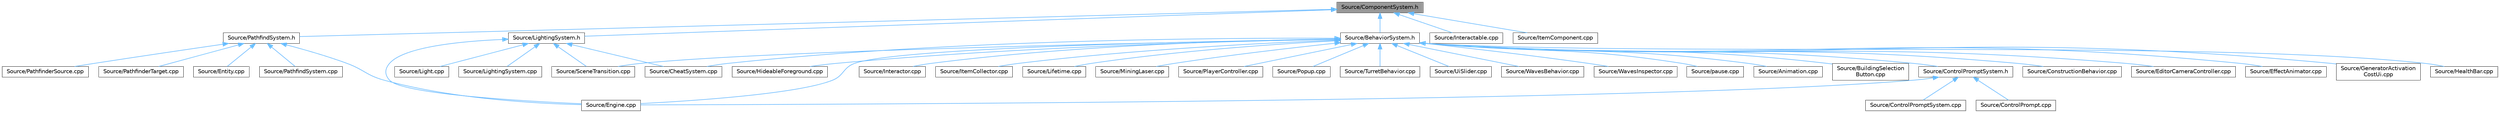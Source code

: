 digraph "Source/ComponentSystem.h"
{
 // LATEX_PDF_SIZE
  bgcolor="transparent";
  edge [fontname=Helvetica,fontsize=10,labelfontname=Helvetica,labelfontsize=10];
  node [fontname=Helvetica,fontsize=10,shape=box,height=0.2,width=0.4];
  Node1 [id="Node000001",label="Source/ComponentSystem.h",height=0.2,width=0.4,color="gray40", fillcolor="grey60", style="filled", fontcolor="black",tooltip="System that keeps track of a specific kind of Component."];
  Node1 -> Node2 [id="edge1_Node000001_Node000002",dir="back",color="steelblue1",style="solid",tooltip=" "];
  Node2 [id="Node000002",label="Source/BehaviorSystem.h",height=0.2,width=0.4,color="grey40", fillcolor="white", style="filled",URL="$db/d32/BehaviorSystem_8h.html",tooltip="System that keeps track of and updates a specific kind of Behavior."];
  Node2 -> Node3 [id="edge2_Node000002_Node000003",dir="back",color="steelblue1",style="solid",tooltip=" "];
  Node3 [id="Node000003",label="Source/Animation.cpp",height=0.2,width=0.4,color="grey40", fillcolor="white", style="filled",URL="$d3/da9/Animation_8cpp.html",tooltip="animation component implimentation"];
  Node2 -> Node4 [id="edge3_Node000002_Node000004",dir="back",color="steelblue1",style="solid",tooltip=" "];
  Node4 [id="Node000004",label="Source/BuildingSelection\lButton.cpp",height=0.2,width=0.4,color="grey40", fillcolor="white", style="filled",URL="$db/d86/BuildingSelectionButton_8cpp.html",tooltip="button that selects which building the ConstructionManager should place"];
  Node2 -> Node5 [id="edge4_Node000002_Node000005",dir="back",color="steelblue1",style="solid",tooltip=" "];
  Node5 [id="Node000005",label="Source/CheatSystem.cpp",height=0.2,width=0.4,color="grey40", fillcolor="white", style="filled",URL="$da/d87/CheatSystem_8cpp.html",tooltip="CheatSystem Class definition."];
  Node2 -> Node6 [id="edge5_Node000002_Node000006",dir="back",color="steelblue1",style="solid",tooltip=" "];
  Node6 [id="Node000006",label="Source/ConstructionBehavior.cpp",height=0.2,width=0.4,color="grey40", fillcolor="white", style="filled",URL="$d7/ded/ConstructionBehavior_8cpp.html",tooltip="handles the construction of towers and modification of terrain"];
  Node2 -> Node7 [id="edge6_Node000002_Node000007",dir="back",color="steelblue1",style="solid",tooltip=" "];
  Node7 [id="Node000007",label="Source/ControlPromptSystem.h",height=0.2,width=0.4,color="grey40", fillcolor="white", style="filled",URL="$d5/db3/ControlPromptSystem_8h.html",tooltip="System that displays ControlPrompts from Actions."];
  Node7 -> Node8 [id="edge7_Node000007_Node000008",dir="back",color="steelblue1",style="solid",tooltip=" "];
  Node8 [id="Node000008",label="Source/ControlPrompt.cpp",height=0.2,width=0.4,color="grey40", fillcolor="white", style="filled",URL="$d2/d66/ControlPrompt_8cpp.html",tooltip="Displays a control prompt for an ActionReference."];
  Node7 -> Node9 [id="edge8_Node000007_Node000009",dir="back",color="steelblue1",style="solid",tooltip=" "];
  Node9 [id="Node000009",label="Source/ControlPromptSystem.cpp",height=0.2,width=0.4,color="grey40", fillcolor="white", style="filled",URL="$dd/d99/ControlPromptSystem_8cpp.html",tooltip="System that displays ControlPrompts from Actions."];
  Node7 -> Node10 [id="edge9_Node000007_Node000010",dir="back",color="steelblue1",style="solid",tooltip=" "];
  Node10 [id="Node000010",label="Source/Engine.cpp",height=0.2,width=0.4,color="grey40", fillcolor="white", style="filled",URL="$d6/d0c/Engine_8cpp.html",tooltip="Engine class."];
  Node2 -> Node11 [id="edge10_Node000002_Node000011",dir="back",color="steelblue1",style="solid",tooltip=" "];
  Node11 [id="Node000011",label="Source/EditorCameraController.cpp",height=0.2,width=0.4,color="grey40", fillcolor="white", style="filled",URL="$d4/d1e/EditorCameraController_8cpp.html",tooltip="controls the camera while in the editor"];
  Node2 -> Node12 [id="edge11_Node000002_Node000012",dir="back",color="steelblue1",style="solid",tooltip=" "];
  Node12 [id="Node000012",label="Source/EffectAnimator.cpp",height=0.2,width=0.4,color="grey40", fillcolor="white", style="filled",URL="$dc/dd4/EffectAnimator_8cpp.html",tooltip="Component that animates a Transform's matrix."];
  Node2 -> Node10 [id="edge12_Node000002_Node000010",dir="back",color="steelblue1",style="solid",tooltip=" "];
  Node2 -> Node13 [id="edge13_Node000002_Node000013",dir="back",color="steelblue1",style="solid",tooltip=" "];
  Node13 [id="Node000013",label="Source/GeneratorActivation\lCostUi.cpp",height=0.2,width=0.4,color="grey40", fillcolor="white", style="filled",URL="$de/df8/GeneratorActivationCostUi_8cpp.html",tooltip="displays the costs of activating generators"];
  Node2 -> Node14 [id="edge14_Node000002_Node000014",dir="back",color="steelblue1",style="solid",tooltip=" "];
  Node14 [id="Node000014",label="Source/HealthBar.cpp",height=0.2,width=0.4,color="grey40", fillcolor="white", style="filled",URL="$d9/d01/HealthBar_8cpp.html",tooltip="health bar UI that displays offset from an Entity with a Health component"];
  Node2 -> Node15 [id="edge15_Node000002_Node000015",dir="back",color="steelblue1",style="solid",tooltip=" "];
  Node15 [id="Node000015",label="Source/HideableForeground.cpp",height=0.2,width=0.4,color="grey40", fillcolor="white", style="filled",URL="$da/da6/HideableForeground_8cpp.html",tooltip="Component that hides an attached Sprite when it overlaps something."];
  Node2 -> Node16 [id="edge16_Node000002_Node000016",dir="back",color="steelblue1",style="solid",tooltip=" "];
  Node16 [id="Node000016",label="Source/Interactor.cpp",height=0.2,width=0.4,color="grey40", fillcolor="white", style="filled",URL="$de/de6/Interactor_8cpp.html",tooltip="Behavior that can interact with nearby Interactable Components."];
  Node2 -> Node17 [id="edge17_Node000002_Node000017",dir="back",color="steelblue1",style="solid",tooltip=" "];
  Node17 [id="Node000017",label="Source/ItemCollector.cpp",height=0.2,width=0.4,color="grey40", fillcolor="white", style="filled",URL="$d1/db9/ItemCollector_8cpp.html",tooltip="Component that attracts and collects item entities in the world."];
  Node2 -> Node18 [id="edge18_Node000002_Node000018",dir="back",color="steelblue1",style="solid",tooltip=" "];
  Node18 [id="Node000018",label="Source/Lifetime.cpp",height=0.2,width=0.4,color="grey40", fillcolor="white", style="filled",URL="$df/df1/Lifetime_8cpp.html",tooltip="Component that destroys it's Enity after a given length of time."];
  Node2 -> Node19 [id="edge19_Node000002_Node000019",dir="back",color="steelblue1",style="solid",tooltip=" "];
  Node19 [id="Node000019",label="Source/MiningLaser.cpp",height=0.2,width=0.4,color="grey40", fillcolor="white", style="filled",URL="$d6/db4/MiningLaser_8cpp.html",tooltip="Digging laser controllable by an entity."];
  Node2 -> Node20 [id="edge20_Node000002_Node000020",dir="back",color="steelblue1",style="solid",tooltip=" "];
  Node20 [id="Node000020",label="Source/PlayerController.cpp",height=0.2,width=0.4,color="grey40", fillcolor="white", style="filled",URL="$d3/d7e/PlayerController_8cpp.html",tooltip="PlayerController Behaviour Class."];
  Node2 -> Node21 [id="edge21_Node000002_Node000021",dir="back",color="steelblue1",style="solid",tooltip=" "];
  Node21 [id="Node000021",label="Source/Popup.cpp",height=0.2,width=0.4,color="grey40", fillcolor="white", style="filled",URL="$d8/dc8/Popup_8cpp.html",tooltip="DESCRIPTION HERE."];
  Node2 -> Node22 [id="edge22_Node000002_Node000022",dir="back",color="steelblue1",style="solid",tooltip=" "];
  Node22 [id="Node000022",label="Source/SceneTransition.cpp",height=0.2,width=0.4,color="grey40", fillcolor="white", style="filled",URL="$d3/dfb/SceneTransition_8cpp.html",tooltip="fades a texture out and in when transitioning between scenes"];
  Node2 -> Node23 [id="edge23_Node000002_Node000023",dir="back",color="steelblue1",style="solid",tooltip=" "];
  Node23 [id="Node000023",label="Source/TurretBehavior.cpp",height=0.2,width=0.4,color="grey40", fillcolor="white", style="filled",URL="$dc/d0a/TurretBehavior_8cpp.html",tooltip="Behavior Compenent for Basic Turret"];
  Node2 -> Node24 [id="edge24_Node000002_Node000024",dir="back",color="steelblue1",style="solid",tooltip=" "];
  Node24 [id="Node000024",label="Source/UiSlider.cpp",height=0.2,width=0.4,color="grey40", fillcolor="white", style="filled",URL="$d7/d90/UiSlider_8cpp.html",tooltip="Ui Slider component."];
  Node2 -> Node25 [id="edge25_Node000002_Node000025",dir="back",color="steelblue1",style="solid",tooltip=" "];
  Node25 [id="Node000025",label="Source/WavesBehavior.cpp",height=0.2,width=0.4,color="grey40", fillcolor="white", style="filled",URL="$db/d72/WavesBehavior_8cpp.html",tooltip="Definitions for wave and spawning behavior."];
  Node2 -> Node26 [id="edge26_Node000002_Node000026",dir="back",color="steelblue1",style="solid",tooltip=" "];
  Node26 [id="Node000026",label="Source/WavesInspector.cpp",height=0.2,width=0.4,color="grey40", fillcolor="white", style="filled",URL="$d2/d6b/WavesInspector_8cpp.html",tooltip="Definitions for wave and spawning editing in game."];
  Node2 -> Node27 [id="edge27_Node000002_Node000027",dir="back",color="steelblue1",style="solid",tooltip=" "];
  Node27 [id="Node000027",label="Source/pause.cpp",height=0.2,width=0.4,color="grey40", fillcolor="white", style="filled",URL="$dc/d6c/pause_8cpp.html",tooltip="Component that pauses the game when the PauseComponent button is pressed."];
  Node1 -> Node28 [id="edge28_Node000001_Node000028",dir="back",color="steelblue1",style="solid",tooltip=" "];
  Node28 [id="Node000028",label="Source/Interactable.cpp",height=0.2,width=0.4,color="grey40", fillcolor="white", style="filled",URL="$dc/dab/Interactable_8cpp.html",tooltip="Component which can be interacted with by pressing a button when nearby."];
  Node1 -> Node29 [id="edge29_Node000001_Node000029",dir="back",color="steelblue1",style="solid",tooltip=" "];
  Node29 [id="Node000029",label="Source/ItemComponent.cpp",height=0.2,width=0.4,color="grey40", fillcolor="white", style="filled",URL="$d2/d5a/ItemComponent_8cpp.html",tooltip="Item in the world that can be picked up."];
  Node1 -> Node30 [id="edge30_Node000001_Node000030",dir="back",color="steelblue1",style="solid",tooltip=" "];
  Node30 [id="Node000030",label="Source/LightingSystem.h",height=0.2,width=0.4,color="grey40", fillcolor="white", style="filled",URL="$d4/dbd/LightingSystem_8h.html",tooltip="Lighting system interface."];
  Node30 -> Node5 [id="edge31_Node000030_Node000005",dir="back",color="steelblue1",style="solid",tooltip=" "];
  Node30 -> Node10 [id="edge32_Node000030_Node000010",dir="back",color="steelblue1",style="solid",tooltip=" "];
  Node30 -> Node31 [id="edge33_Node000030_Node000031",dir="back",color="steelblue1",style="solid",tooltip=" "];
  Node31 [id="Node000031",label="Source/Light.cpp",height=0.2,width=0.4,color="grey40", fillcolor="white", style="filled",URL="$d2/d41/Light_8cpp.html",tooltip="Light source component. It shines."];
  Node30 -> Node32 [id="edge34_Node000030_Node000032",dir="back",color="steelblue1",style="solid",tooltip=" "];
  Node32 [id="Node000032",label="Source/LightingSystem.cpp",height=0.2,width=0.4,color="grey40", fillcolor="white", style="filled",URL="$d3/d85/LightingSystem_8cpp.html",tooltip="Renders lights in the scene."];
  Node30 -> Node22 [id="edge35_Node000030_Node000022",dir="back",color="steelblue1",style="solid",tooltip=" "];
  Node1 -> Node33 [id="edge36_Node000001_Node000033",dir="back",color="steelblue1",style="solid",tooltip=" "];
  Node33 [id="Node000033",label="Source/PathfindSystem.h",height=0.2,width=0.4,color="grey40", fillcolor="white", style="filled",URL="$d2/d4b/PathfindSystem_8h.html",tooltip="System in charge of pathfinding. Keeps track of targets, runs the flowfield algorithm."];
  Node33 -> Node10 [id="edge37_Node000033_Node000010",dir="back",color="steelblue1",style="solid",tooltip=" "];
  Node33 -> Node34 [id="edge38_Node000033_Node000034",dir="back",color="steelblue1",style="solid",tooltip=" "];
  Node34 [id="Node000034",label="Source/Entity.cpp",height=0.2,width=0.4,color="grey40", fillcolor="white", style="filled",URL="$df/de9/Entity_8cpp.html",tooltip="Function definitions for the Entity class."];
  Node33 -> Node35 [id="edge39_Node000033_Node000035",dir="back",color="steelblue1",style="solid",tooltip=" "];
  Node35 [id="Node000035",label="Source/PathfindSystem.cpp",height=0.2,width=0.4,color="grey40", fillcolor="white", style="filled",URL="$d5/ded/PathfindSystem_8cpp.html",tooltip="System in charge of pathfinding. Keeps track of targets, runs the flowfield algorithm."];
  Node33 -> Node36 [id="edge40_Node000033_Node000036",dir="back",color="steelblue1",style="solid",tooltip=" "];
  Node36 [id="Node000036",label="Source/PathfinderSource.cpp",height=0.2,width=0.4,color="grey40", fillcolor="white", style="filled",URL="$d7/dc0/PathfinderSource_8cpp.html",tooltip="Defines parent entity as the map for pathfinding."];
  Node33 -> Node37 [id="edge41_Node000033_Node000037",dir="back",color="steelblue1",style="solid",tooltip=" "];
  Node37 [id="Node000037",label="Source/PathfinderTarget.cpp",height=0.2,width=0.4,color="grey40", fillcolor="white", style="filled",URL="$d1/d97/PathfinderTarget_8cpp.html",tooltip="Marks parent entity as a target for the enemies."];
}
